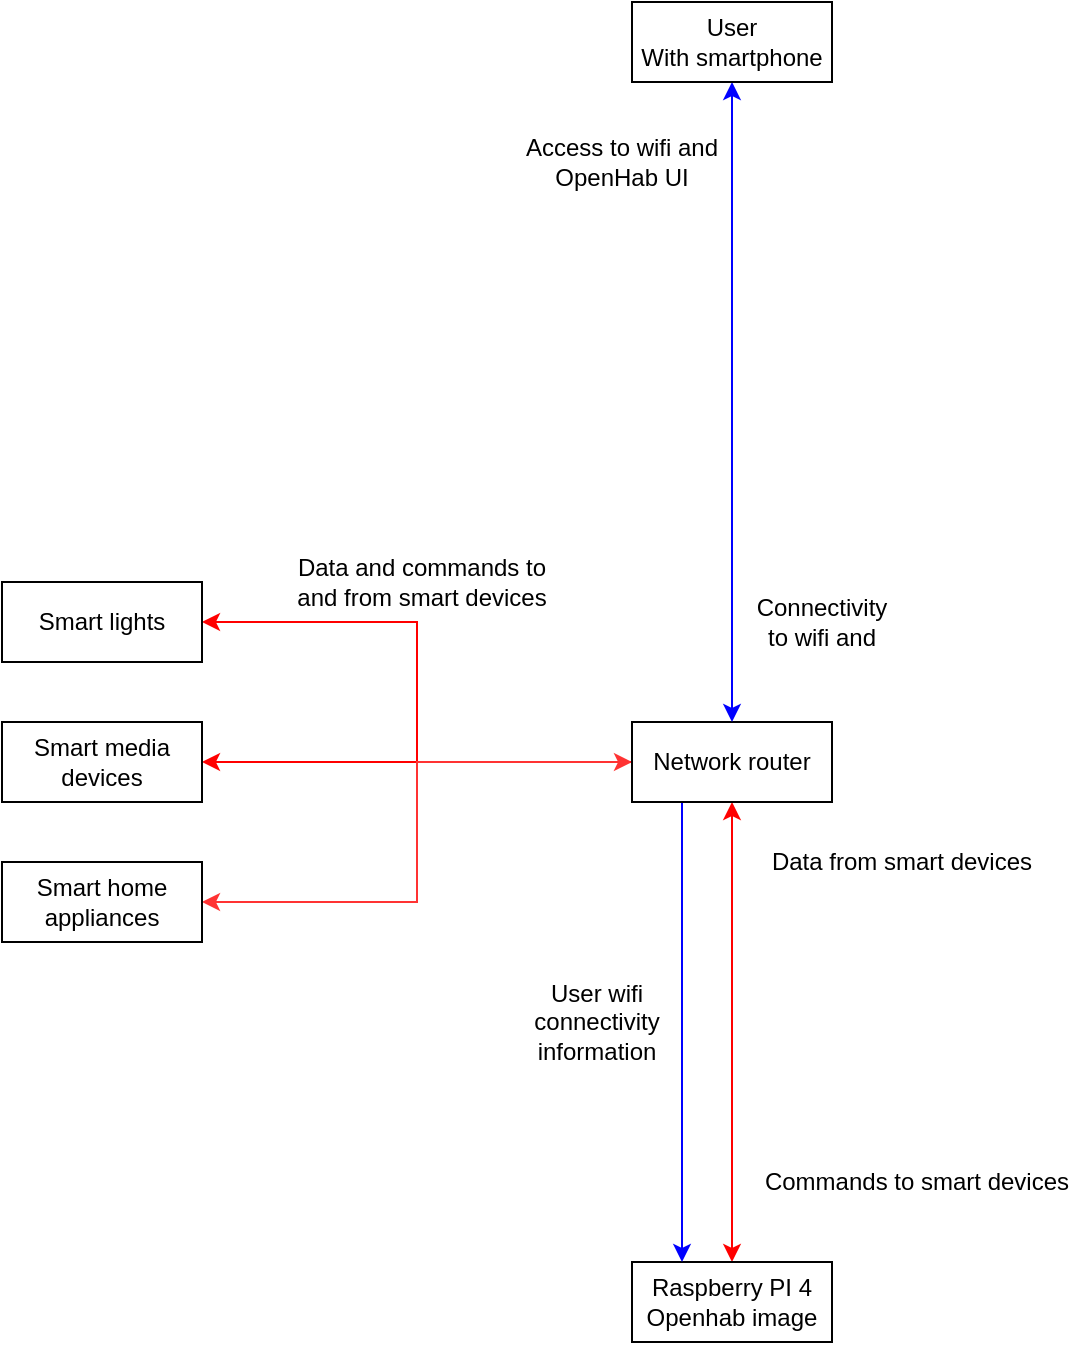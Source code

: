 <mxfile version="13.9.2" type="device"><diagram id="R2lEEEUBdFMjLlhIrx00" name="Page-1"><mxGraphModel dx="1422" dy="762" grid="1" gridSize="10" guides="1" tooltips="1" connect="1" arrows="1" fold="1" page="1" pageScale="1" pageWidth="850" pageHeight="1100" math="0" shadow="0" extFonts="Permanent Marker^https://fonts.googleapis.com/css?family=Permanent+Marker"><root><mxCell id="0"/><mxCell id="1" parent="0"/><mxCell id="H3JKsud2aQRYQZgdBOVq-11" style="edgeStyle=orthogonalEdgeStyle;rounded=0;orthogonalLoop=1;jettySize=auto;html=1;entryX=0.5;entryY=1;entryDx=0;entryDy=0;startArrow=classic;startFill=1;strokeColor=#FF0000;" edge="1" parent="1" source="H3JKsud2aQRYQZgdBOVq-1" target="H3JKsud2aQRYQZgdBOVq-2"><mxGeometry relative="1" as="geometry"/></mxCell><mxCell id="H3JKsud2aQRYQZgdBOVq-1" value="Raspberry PI 4&lt;br&gt;Openhab image" style="whiteSpace=wrap;html=1;align=center;" vertex="1" parent="1"><mxGeometry x="375" y="670" width="100" height="40" as="geometry"/></mxCell><mxCell id="H3JKsud2aQRYQZgdBOVq-6" style="edgeStyle=orthogonalEdgeStyle;rounded=0;orthogonalLoop=1;jettySize=auto;html=1;entryX=1;entryY=0.5;entryDx=0;entryDy=0;strokeColor=#FF0000;" edge="1" parent="1" source="H3JKsud2aQRYQZgdBOVq-2" target="H3JKsud2aQRYQZgdBOVq-3"><mxGeometry relative="1" as="geometry"/></mxCell><mxCell id="H3JKsud2aQRYQZgdBOVq-7" style="edgeStyle=orthogonalEdgeStyle;rounded=0;orthogonalLoop=1;jettySize=auto;html=1;entryX=1;entryY=0.5;entryDx=0;entryDy=0;strokeColor=#FF0000;" edge="1" parent="1" source="H3JKsud2aQRYQZgdBOVq-2" target="H3JKsud2aQRYQZgdBOVq-4"><mxGeometry relative="1" as="geometry"/></mxCell><mxCell id="H3JKsud2aQRYQZgdBOVq-8" style="rounded=0;orthogonalLoop=1;jettySize=auto;html=1;entryX=1;entryY=0.5;entryDx=0;entryDy=0;edgeStyle=orthogonalEdgeStyle;startArrow=classic;startFill=1;strokeColor=#FF3333;" edge="1" parent="1" source="H3JKsud2aQRYQZgdBOVq-2" target="H3JKsud2aQRYQZgdBOVq-5"><mxGeometry relative="1" as="geometry"/></mxCell><mxCell id="H3JKsud2aQRYQZgdBOVq-14" style="edgeStyle=orthogonalEdgeStyle;rounded=0;orthogonalLoop=1;jettySize=auto;html=1;exitX=0.25;exitY=1;exitDx=0;exitDy=0;entryX=0.25;entryY=0;entryDx=0;entryDy=0;startArrow=none;startFill=0;strokeColor=#0000FF;" edge="1" parent="1" source="H3JKsud2aQRYQZgdBOVq-2" target="H3JKsud2aQRYQZgdBOVq-1"><mxGeometry relative="1" as="geometry"/></mxCell><mxCell id="H3JKsud2aQRYQZgdBOVq-2" value="Network router" style="whiteSpace=wrap;html=1;align=center;" vertex="1" parent="1"><mxGeometry x="375" y="400" width="100" height="40" as="geometry"/></mxCell><mxCell id="H3JKsud2aQRYQZgdBOVq-3" value="Smart lights" style="whiteSpace=wrap;html=1;align=center;" vertex="1" parent="1"><mxGeometry x="60" y="330" width="100" height="40" as="geometry"/></mxCell><mxCell id="H3JKsud2aQRYQZgdBOVq-4" value="Smart media devices" style="whiteSpace=wrap;html=1;align=center;" vertex="1" parent="1"><mxGeometry x="60" y="400" width="100" height="40" as="geometry"/></mxCell><mxCell id="H3JKsud2aQRYQZgdBOVq-5" value="Smart home appliances" style="whiteSpace=wrap;html=1;align=center;" vertex="1" parent="1"><mxGeometry x="60" y="470" width="100" height="40" as="geometry"/></mxCell><mxCell id="H3JKsud2aQRYQZgdBOVq-9" value="Data and commands to and from smart devices" style="text;html=1;strokeColor=none;fillColor=none;align=center;verticalAlign=middle;whiteSpace=wrap;rounded=0;" vertex="1" parent="1"><mxGeometry x="200" y="320" width="140" height="20" as="geometry"/></mxCell><mxCell id="H3JKsud2aQRYQZgdBOVq-12" value="Data from smart devices" style="text;html=1;strokeColor=none;fillColor=none;align=center;verticalAlign=middle;whiteSpace=wrap;rounded=0;" vertex="1" parent="1"><mxGeometry x="440" y="460" width="140" height="20" as="geometry"/></mxCell><mxCell id="H3JKsud2aQRYQZgdBOVq-13" value="Commands to smart devices" style="text;html=1;strokeColor=none;fillColor=none;align=center;verticalAlign=middle;whiteSpace=wrap;rounded=0;" vertex="1" parent="1"><mxGeometry x="440" y="620" width="155" height="20" as="geometry"/></mxCell><mxCell id="H3JKsud2aQRYQZgdBOVq-15" value="User wifi connectivity information" style="text;html=1;strokeColor=none;fillColor=none;align=center;verticalAlign=middle;whiteSpace=wrap;rounded=0;" vertex="1" parent="1"><mxGeometry x="310" y="540" width="95" height="20" as="geometry"/></mxCell><mxCell id="H3JKsud2aQRYQZgdBOVq-17" style="edgeStyle=orthogonalEdgeStyle;rounded=0;orthogonalLoop=1;jettySize=auto;html=1;entryX=0.5;entryY=0;entryDx=0;entryDy=0;startArrow=classic;startFill=1;strokeColor=#0000FF;" edge="1" parent="1" source="H3JKsud2aQRYQZgdBOVq-16" target="H3JKsud2aQRYQZgdBOVq-2"><mxGeometry relative="1" as="geometry"/></mxCell><mxCell id="H3JKsud2aQRYQZgdBOVq-16" value="User&lt;br&gt;With smartphone" style="whiteSpace=wrap;html=1;align=center;" vertex="1" parent="1"><mxGeometry x="375" y="40" width="100" height="40" as="geometry"/></mxCell><mxCell id="H3JKsud2aQRYQZgdBOVq-18" value="Connectivity to wifi and" style="text;html=1;strokeColor=none;fillColor=none;align=center;verticalAlign=middle;whiteSpace=wrap;rounded=0;" vertex="1" parent="1"><mxGeometry x="430" y="340" width="80" height="20" as="geometry"/></mxCell><mxCell id="H3JKsud2aQRYQZgdBOVq-19" value="Access to wifi and OpenHab UI" style="text;html=1;strokeColor=none;fillColor=none;align=center;verticalAlign=middle;whiteSpace=wrap;rounded=0;" vertex="1" parent="1"><mxGeometry x="320" y="110" width="100" height="20" as="geometry"/></mxCell></root></mxGraphModel></diagram></mxfile>